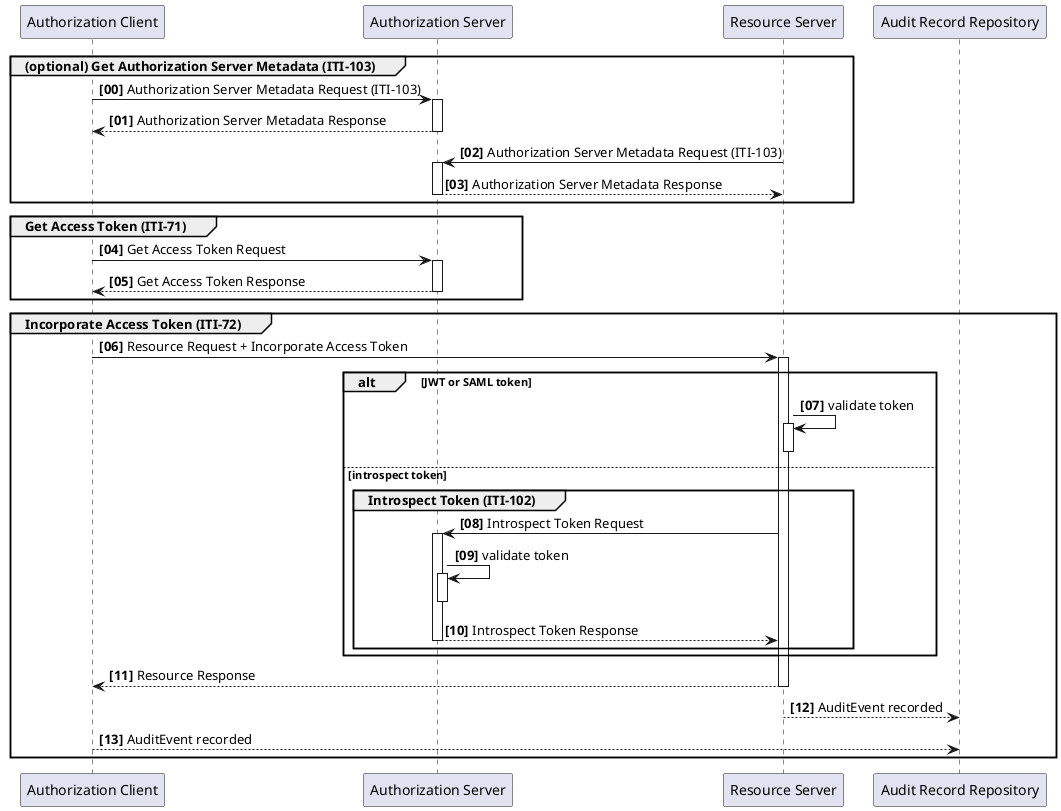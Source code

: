 @startuml
skinparam svgDimensionStyle false
participant "Authorization Client" as Client
participant "Authorization Server" as AS
participant "Resource Server" as RS
participant "Audit Record Repository" as AR

autonumber 0 1 "<b>[00]</b>"
autoactivate on

group (optional) Get Authorization Server Metadata (ITI-103)

	Client-> AS : Authorization Server Metadata Request (ITI-103)
	AS --> Client: Authorization Server Metadata Response

	RS-> AS : Authorization Server Metadata Request (ITI-103)
	AS --> RS: Authorization Server Metadata Response

end

group Get Access Token (ITI-71)
	Client -> AS: Get Access Token Request
	Client <-- AS: Get Access Token Response
end

group Incorporate Access Token (ITI-72)

Client -> RS : Resource Request + Incorporate Access Token

alt JWT or SAML token
  RS -> RS: validate token
  deactivate RS

else introspect token

  group Introspect Token (ITI-102)
		RS -> AS : Introspect Token Request
		AS -> AS : validate token
		deactivate AS
		AS --> RS: Introspect Token Response
  end
end

Client <-- RS : Resource Response  

RS --> AR : AuditEvent recorded

Client --> AR : AuditEvent recorded
end
@enduml
